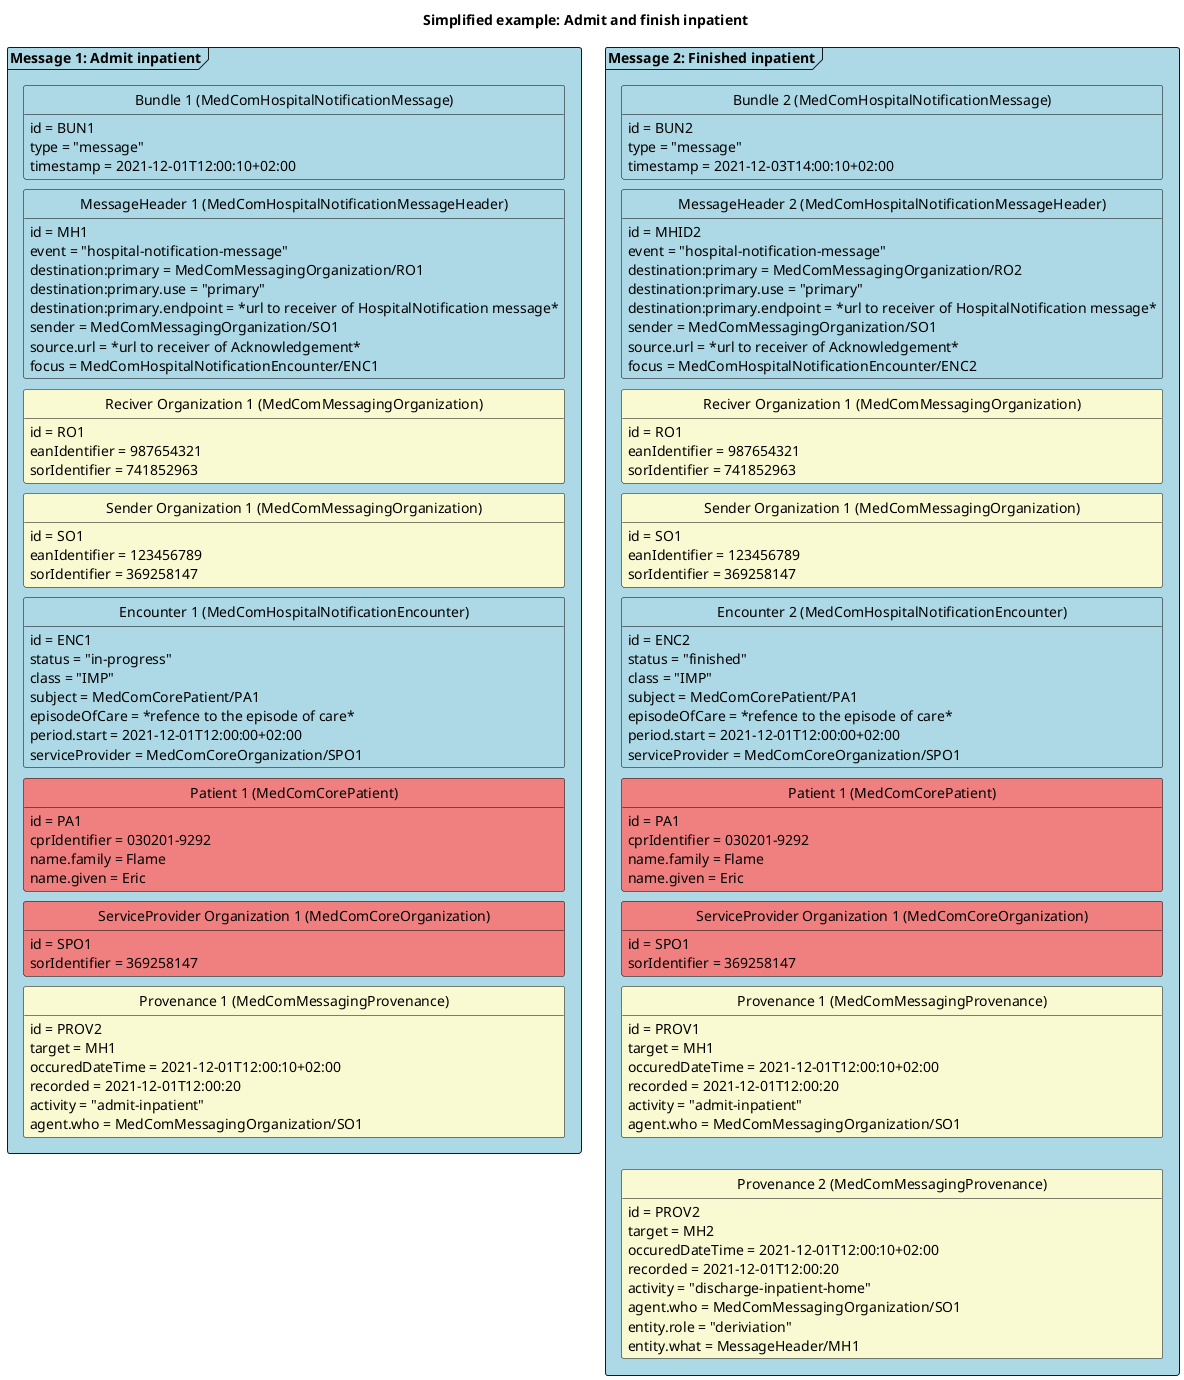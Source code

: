 @startuml HNAdmitFinish

'layout
skinparam class {
    BackgroundColor White
    BorderColor Black
    ArrowColor Black
  }
hide circle
hide empty members
skinparam SameClassWidth true
skinparam Ranksep 10


'title
title Simplified example: Admit and finish inpatient

'Message 1: Admit inpatient
package "Message 1: Admit inpatient" as admit <<Frame>> #LightBlue{
    class "Bundle 1 (MedComHospitalNotificationMessage)" as admitB #LightBlue{
        id = BUN1
        type = "message"
        timestamp = 2021-12-01T12:00:10+02:00
    }
    class "MessageHeader 1 (MedComHospitalNotificationMessageHeader)" as admitMH #LightBlue{
        id = MH1
        event = "hospital-notification-message"
        destination:primary = MedComMessagingOrganization/RO1
        destination:primary.use = "primary"
        destination:primary.endpoint = *url to receiver of HospitalNotification message*
        sender = MedComMessagingOrganization/SO1
        source.url = *url to receiver of Acknowledgement*
        focus = MedComHospitalNotificationEncounter/ENC1
    }
    class "Reciver Organization 1 (MedComMessagingOrganization)" as admitROrg #LightGoldenRodYellow{
        id = RO1
        eanIdentifier = 987654321
        sorIdentifier = 741852963
    }
    class "Sender Organization 1 (MedComMessagingOrganization)" as admitSOrg #LightGoldenRodYellow{
        id = SO1
        eanIdentifier = 123456789
        sorIdentifier = 369258147
    }
    class "Encounter 1 (MedComHospitalNotificationEncounter)" as admitENC #LightBlue{
        id = ENC1
        status = "in-progress"
        class = "IMP"
        subject = MedComCorePatient/PA1
        episodeOfCare = *refence to the episode of care*
        period.start = 2021-12-01T12:00:00+02:00
        serviceProvider = MedComCoreOrganization/SPO1
    }
    class "Patient 1 (MedComCorePatient)" as admitPT #LightCoral{
        id = PA1
        cprIdentifier = 030201-9292
        name.family = Flame
        name.given = Eric
    }
    class "ServiceProvider Organization 1 (MedComCoreOrganization)" as admitSPOrg #LightCoral{
        id = SPO1
        sorIdentifier = 369258147
    }
    class "Provenance 1 (MedComMessagingProvenance)" as admitPRO #LightGoldenRodYellow{
        id = PROV2
        target = MH1
        occuredDateTime = 2021-12-01T12:00:10+02:00
        recorded = 2021-12-01T12:00:20
        activity = "admit-inpatient"
        agent.who = MedComMessagingOrganization/SO1
    }

admitB -[hidden]- admitMH
admitMH -[hidden]- admitROrg
admitROrg-[hidden]-admitSOrg
admitSOrg-[hidden]-admitENC
admitENC-[hidden]-admitPT
admitPT-[hidden]-admitSPOrg
admitSPOrg-[hidden]-admitPRO
}

'Message 2: Finished inpatient
package "Message 2: Finished inpatient" as finished <<Frame>> #LightBlue{
    class "Bundle 2 (MedComHospitalNotificationMessage)" as finishedB #LightBlue{
        id = BUN2
        type = "message"
        timestamp = 2021-12-03T14:00:10+02:00
    }
    class "MessageHeader 2 (MedComHospitalNotificationMessageHeader)" as finishedMH #LightBlue{
        id = MHID2
        event = "hospital-notification-message"
        destination:primary = MedComMessagingOrganization/RO2
        destination:primary.use = "primary"
        destination:primary.endpoint = *url to receiver of HospitalNotification message*
        sender = MedComMessagingOrganization/SO1
        source.url = *url to receiver of Acknowledgement*
        focus = MedComHospitalNotificationEncounter/ENC2
    }
    class "Reciver Organization 1 (MedComMessagingOrganization)" as finishedROrg #LightGoldenRodYellow{
        id = RO1
        eanIdentifier = 987654321
        sorIdentifier = 741852963
    }
    class "Sender Organization 1 (MedComMessagingOrganization)" as finishedSOrg #LightGoldenRodYellow{
        id = SO1
        eanIdentifier = 123456789
        sorIdentifier = 369258147
    }
    class "Encounter 2 (MedComHospitalNotificationEncounter)" as finishedENC #LightBlue{
        id = ENC2
        status = "finished"
        class = "IMP"
        subject = MedComCorePatient/PA1
        episodeOfCare = *refence to the episode of care*
        period.start = 2021-12-01T12:00:00+02:00
        serviceProvider = MedComCoreOrganization/SPO1
    }
    class "Patient 1 (MedComCorePatient)" as finishedPT #LightCoral{
        id = PA1
        cprIdentifier = 030201-9292
        name.family = Flame
        name.given = Eric
    }
    class "ServiceProvider Organization 1 (MedComCoreOrganization)" as finishedSPOrg #LightCoral{
        id = SPO1 
        sorIdentifier = 369258147
    }    
    class "Provenance 1 (MedComMessagingProvenance)" as admitfinishedPRO #LightGoldenRodYellow{
        id = PROV1
        target = MH1
        occuredDateTime = 2021-12-01T12:00:10+02:00
        recorded = 2021-12-01T12:00:20
        activity = "admit-inpatient"
        agent.who = MedComMessagingOrganization/SO1
    }
    class "Provenance 2 (MedComMessagingProvenance)" as finishedPRO #LightGoldenRodYellow{
        id = PROV2        
        target = MH2
        occuredDateTime = 2021-12-01T12:00:10+02:00
        recorded = 2021-12-01T12:00:20
        activity = "discharge-inpatient-home"
        agent.who = MedComMessagingOrganization/SO1
        entity.role = "deriviation"
        entity.what = MessageHeader/MH1
    }
finishedB-[hidden]-finishedMH
finishedMH-[hidden]-finishedROrg
finishedROrg-[hidden]-finishedSOrg
finishedSOrg-[hidden]-finishedENC
finishedENC-[hidden]-finishedPT
finishedPT-[hidden]-finishedSPOrg
finishedSPOrg-[hidden]-admitfinishedPRO
admitfinishedPRO-[hidden]-finishedPRO

}

' pile mellem de to beskeder
' admit --> finished


@enduml

